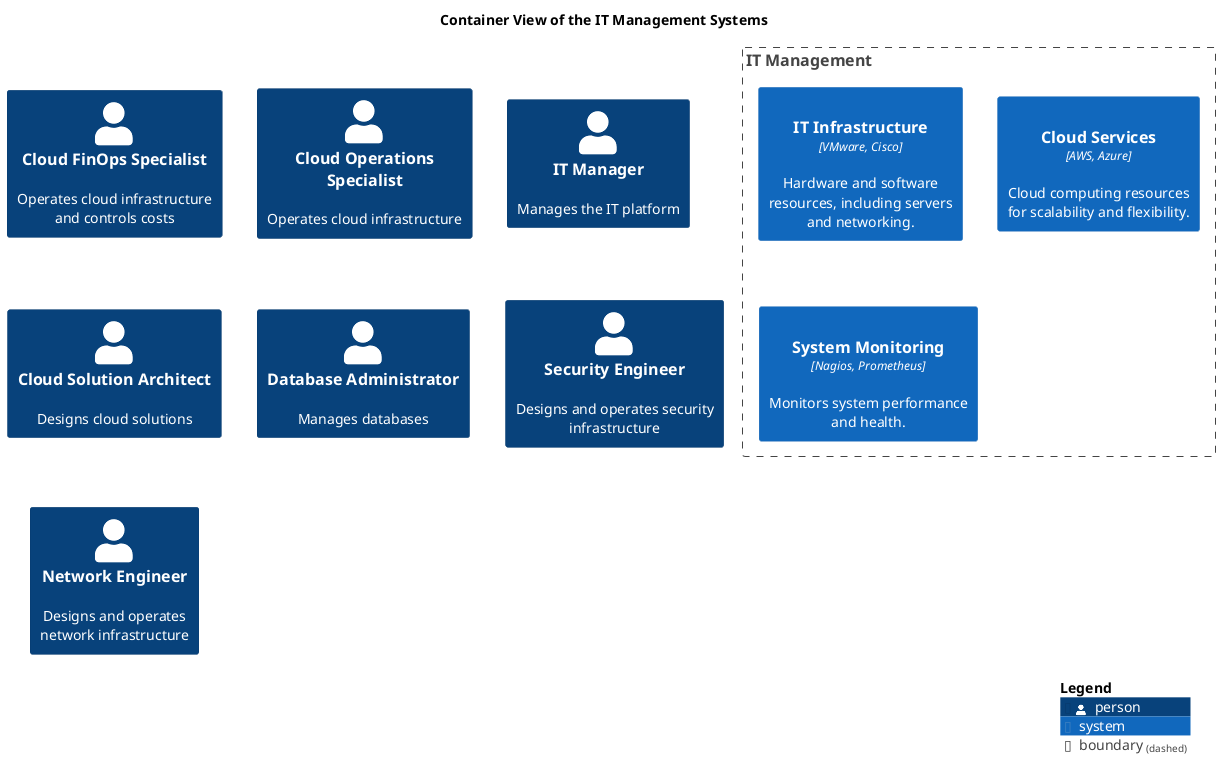 @startuml container-view
!include <C4/C4_Container.puml>
!include <awslib14/AWSCommon>
!include <awslib14/AWSC4Integration>
!include <azure/AzureCommon>
!include <azure/AzureC4Integration>
!include <tupadr3/common>







title Container View of the IT Management Systems
Person(mybank_itManagement_cloudFinopsSpecialist, "Cloud FinOps Specialist", $descr="Operates cloud infrastructure and controls costs")
Person(mybank_itManagement_cloudOperationsSpecialist, "Cloud Operations Specialist", $descr="Operates cloud infrastructure")
Person(mybank_itManagement_itManager, "IT Manager", $descr="Manages the IT platform")
Person(mybank_itManagement_cloudSolutionArchitect, "Cloud Solution Architect", $descr="Designs cloud solutions")
Person(mybank_itManagement_databaseAdministrator, "Database Administrator", $descr="Manages databases")
Person(mybank_itManagement_securityEngineer, "Security Engineer", $descr="Designs and operates security infrastructure")
Boundary(mybank_itManagement_contextBoundary, "IT Management") {
  System(mybank_infrastructureManagement_itInfrastructureSystem, "IT Infrastructure", $descr="Hardware and software resources, including servers and networking.", $type="VMware, Cisco", $sprite="vmware")
  System(mybank_infrastructureManagement_cloudServicesSystem, "Cloud Services", $descr="Cloud computing resources for scalability and flexibility.", $type="AWS, Azure", $sprite="aws")
  System(mybank_infrastructureManagement_systemMonitoringSystem, "System Monitoring", $descr="Monitors system performance and health.", $type="Nagios, Prometheus", $sprite="nagios")
}
Person(mybank_itManagement_networkEngineer, "Network Engineer", $descr="Designs and operates network infrastructure")
SHOW_LEGEND()
@enduml
